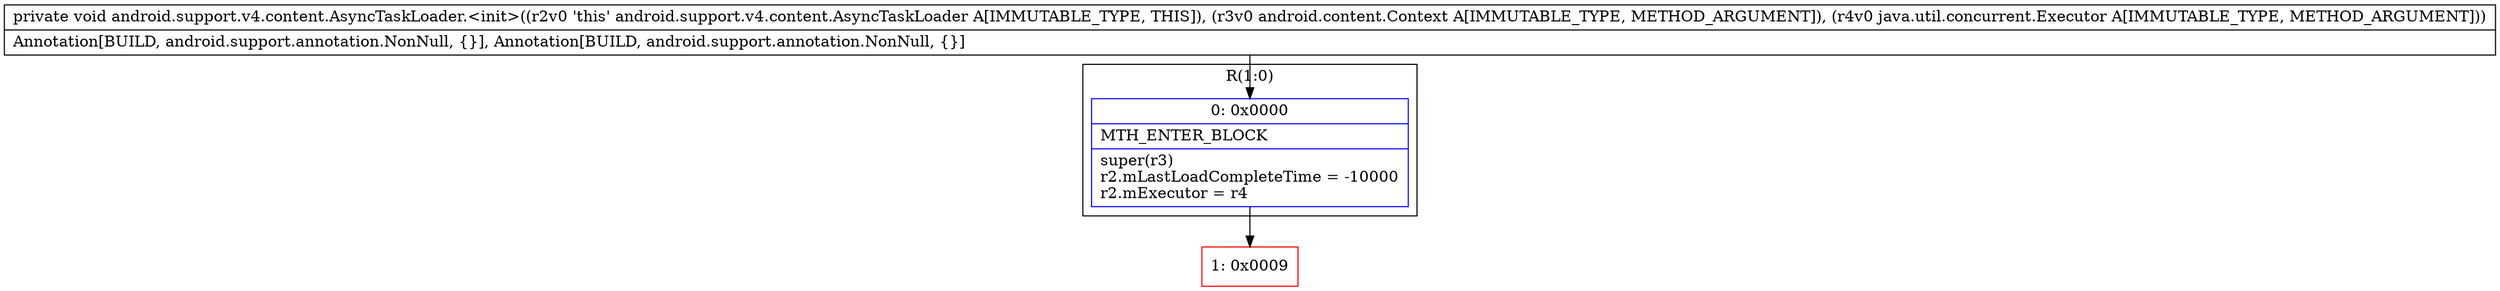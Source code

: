 digraph "CFG forandroid.support.v4.content.AsyncTaskLoader.\<init\>(Landroid\/content\/Context;Ljava\/util\/concurrent\/Executor;)V" {
subgraph cluster_Region_195635477 {
label = "R(1:0)";
node [shape=record,color=blue];
Node_0 [shape=record,label="{0\:\ 0x0000|MTH_ENTER_BLOCK\l|super(r3)\lr2.mLastLoadCompleteTime = \-10000\lr2.mExecutor = r4\l}"];
}
Node_1 [shape=record,color=red,label="{1\:\ 0x0009}"];
MethodNode[shape=record,label="{private void android.support.v4.content.AsyncTaskLoader.\<init\>((r2v0 'this' android.support.v4.content.AsyncTaskLoader A[IMMUTABLE_TYPE, THIS]), (r3v0 android.content.Context A[IMMUTABLE_TYPE, METHOD_ARGUMENT]), (r4v0 java.util.concurrent.Executor A[IMMUTABLE_TYPE, METHOD_ARGUMENT]))  | Annotation[BUILD, android.support.annotation.NonNull, \{\}], Annotation[BUILD, android.support.annotation.NonNull, \{\}]\l}"];
MethodNode -> Node_0;
Node_0 -> Node_1;
}

